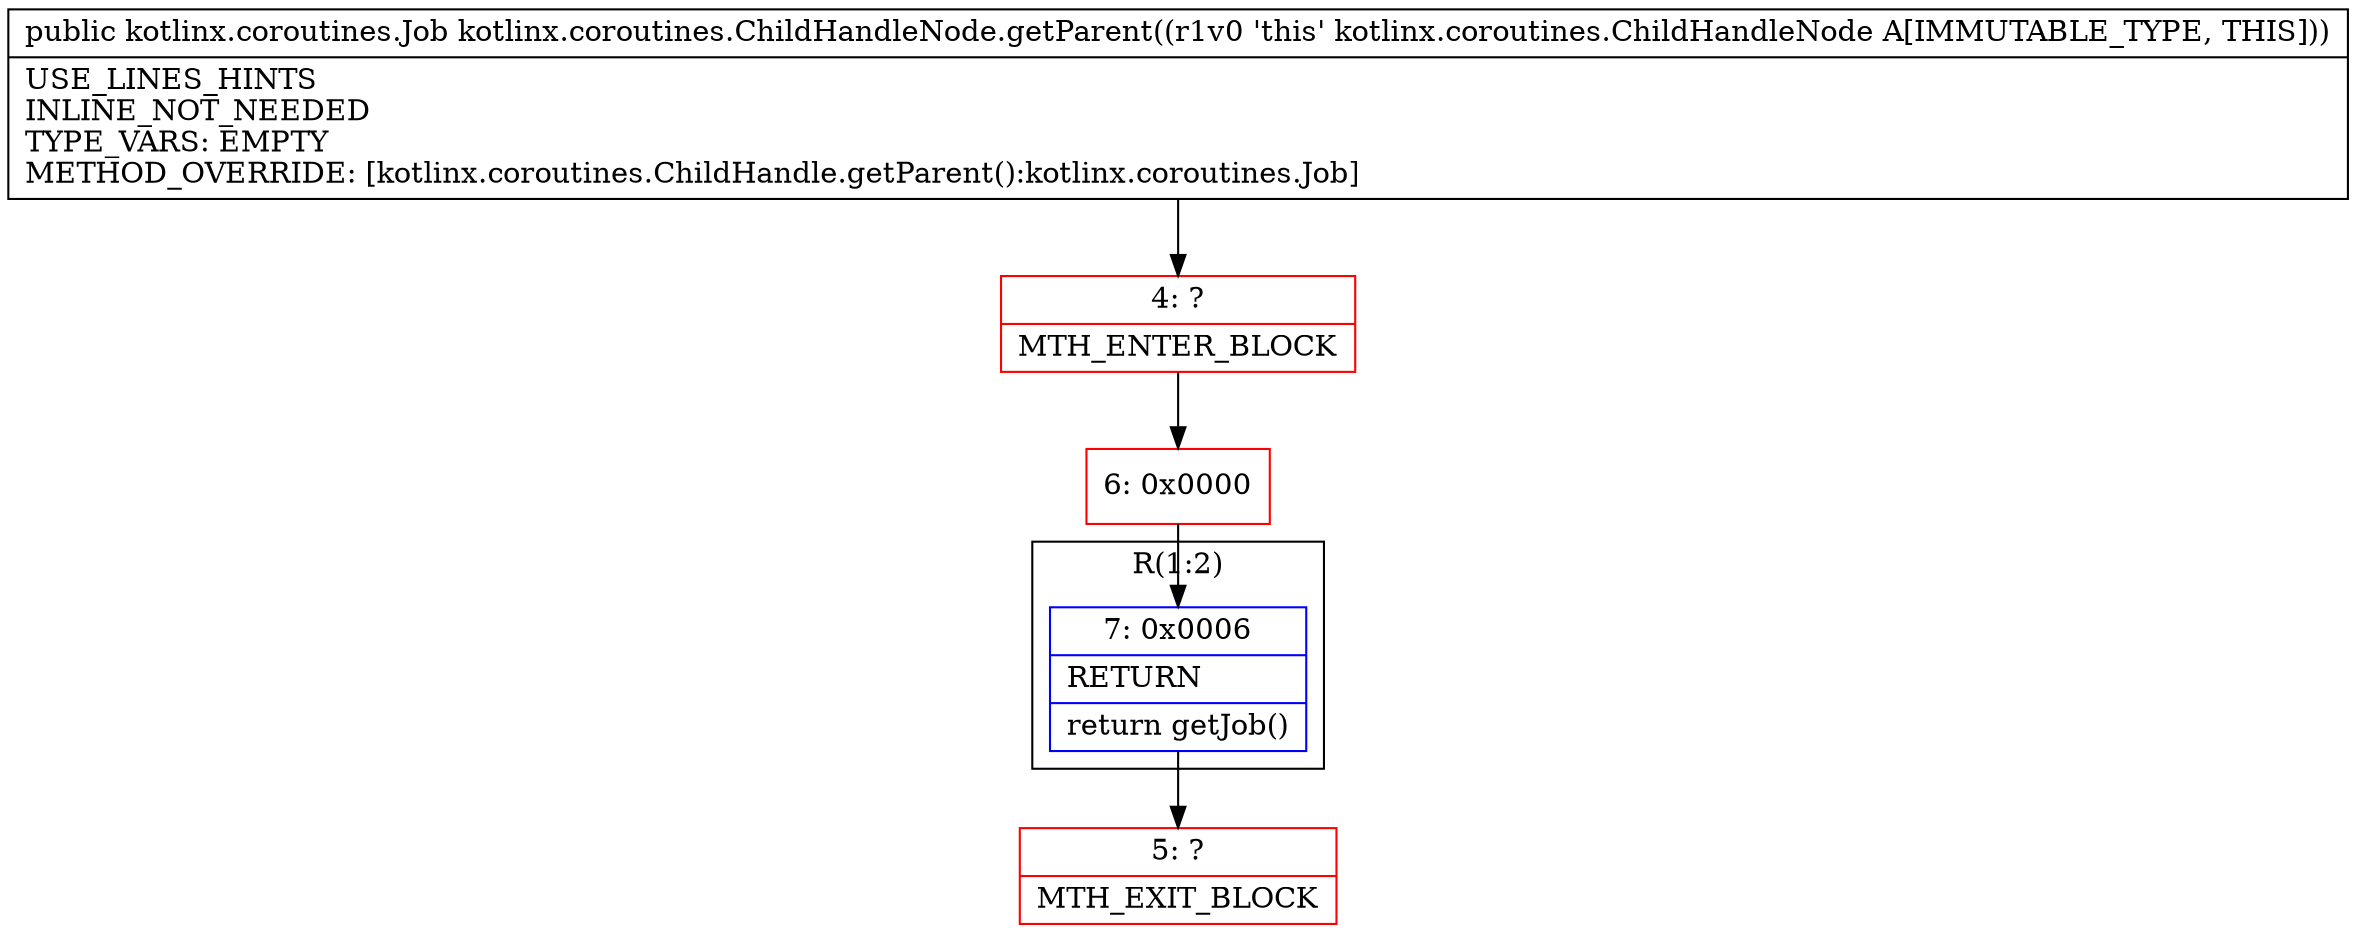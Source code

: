 digraph "CFG forkotlinx.coroutines.ChildHandleNode.getParent()Lkotlinx\/coroutines\/Job;" {
subgraph cluster_Region_673611196 {
label = "R(1:2)";
node [shape=record,color=blue];
Node_7 [shape=record,label="{7\:\ 0x0006|RETURN\l|return getJob()\l}"];
}
Node_4 [shape=record,color=red,label="{4\:\ ?|MTH_ENTER_BLOCK\l}"];
Node_6 [shape=record,color=red,label="{6\:\ 0x0000}"];
Node_5 [shape=record,color=red,label="{5\:\ ?|MTH_EXIT_BLOCK\l}"];
MethodNode[shape=record,label="{public kotlinx.coroutines.Job kotlinx.coroutines.ChildHandleNode.getParent((r1v0 'this' kotlinx.coroutines.ChildHandleNode A[IMMUTABLE_TYPE, THIS]))  | USE_LINES_HINTS\lINLINE_NOT_NEEDED\lTYPE_VARS: EMPTY\lMETHOD_OVERRIDE: [kotlinx.coroutines.ChildHandle.getParent():kotlinx.coroutines.Job]\l}"];
MethodNode -> Node_4;Node_7 -> Node_5;
Node_4 -> Node_6;
Node_6 -> Node_7;
}


